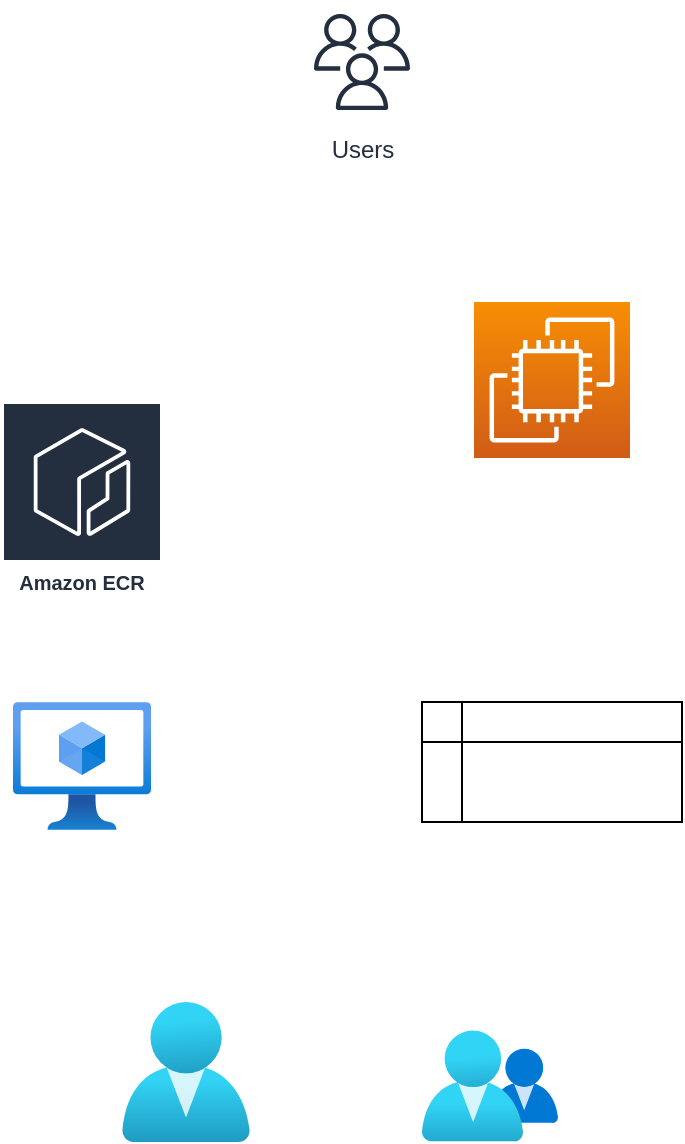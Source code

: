 <mxfile version="20.2.8" type="github">
  <diagram id="Tv0-e5yDDcxMVYFDujWC" name="Page-1">
    <mxGraphModel dx="1170" dy="1003" grid="1" gridSize="10" guides="1" tooltips="1" connect="1" arrows="1" fold="1" page="1" pageScale="1" pageWidth="850" pageHeight="1100" math="0" shadow="0">
      <root>
        <mxCell id="0" />
        <mxCell id="1" parent="0" />
        <mxCell id="3d-25gogKRdBtMOLDOpQ-7" value="" style="shape=internalStorage;whiteSpace=wrap;html=1;backgroundOutline=1;" parent="1" vertex="1">
          <mxGeometry x="380" y="640" width="130" height="60" as="geometry" />
        </mxCell>
        <mxCell id="3d-25gogKRdBtMOLDOpQ-8" value="Amazon ECR" style="outlineConnect=0;fontColor=#232F3E;gradientColor=none;strokeColor=#ffffff;fillColor=#232F3E;dashed=0;verticalLabelPosition=middle;verticalAlign=bottom;align=center;html=1;whiteSpace=wrap;fontSize=10;fontStyle=1;spacing=3;shape=mxgraph.aws4.productIcon;prIcon=mxgraph.aws4.ecr;" parent="1" vertex="1">
          <mxGeometry x="170" y="490" width="80" height="100" as="geometry" />
        </mxCell>
        <mxCell id="aRbZgq7QH_rbILeekDce-1" value="" style="aspect=fixed;html=1;points=[];align=center;image;fontSize=12;image=img/lib/azure2/compute/Virtual_Machines_Classic.svg;" parent="1" vertex="1">
          <mxGeometry x="175.5" y="640" width="69" height="64" as="geometry" />
        </mxCell>
        <mxCell id="aRbZgq7QH_rbILeekDce-2" value="" style="points=[[0,0,0],[0.25,0,0],[0.5,0,0],[0.75,0,0],[1,0,0],[0,1,0],[0.25,1,0],[0.5,1,0],[0.75,1,0],[1,1,0],[0,0.25,0],[0,0.5,0],[0,0.75,0],[1,0.25,0],[1,0.5,0],[1,0.75,0]];outlineConnect=0;fontColor=#232F3E;gradientColor=#F78E04;gradientDirection=north;fillColor=#D05C17;strokeColor=#ffffff;dashed=0;verticalLabelPosition=bottom;verticalAlign=top;align=center;html=1;fontSize=12;fontStyle=0;aspect=fixed;shape=mxgraph.aws4.resourceIcon;resIcon=mxgraph.aws4.ec2;" parent="1" vertex="1">
          <mxGeometry x="406" y="440" width="78" height="78" as="geometry" />
        </mxCell>
        <mxCell id="aRbZgq7QH_rbILeekDce-4" value="Users" style="outlineConnect=0;fontColor=#232F3E;gradientColor=none;strokeColor=#232F3E;fillColor=#ffffff;dashed=0;verticalLabelPosition=bottom;verticalAlign=top;align=center;html=1;fontSize=12;fontStyle=0;aspect=fixed;shape=mxgraph.aws4.resourceIcon;resIcon=mxgraph.aws4.users;" parent="1" vertex="1">
          <mxGeometry x="320" y="290" width="60" height="60" as="geometry" />
        </mxCell>
        <mxCell id="aRbZgq7QH_rbILeekDce-5" value="" style="aspect=fixed;html=1;points=[];align=center;image;fontSize=12;image=img/lib/azure2/identity/Users.svg;" parent="1" vertex="1">
          <mxGeometry x="230" y="790" width="64" height="70" as="geometry" />
        </mxCell>
        <mxCell id="aRbZgq7QH_rbILeekDce-6" value="" style="aspect=fixed;html=1;points=[];align=center;image;fontSize=12;image=img/lib/azure2/identity/Groups.svg;" parent="1" vertex="1">
          <mxGeometry x="380" y="804" width="68" height="56.0" as="geometry" />
        </mxCell>
      </root>
    </mxGraphModel>
  </diagram>
</mxfile>
